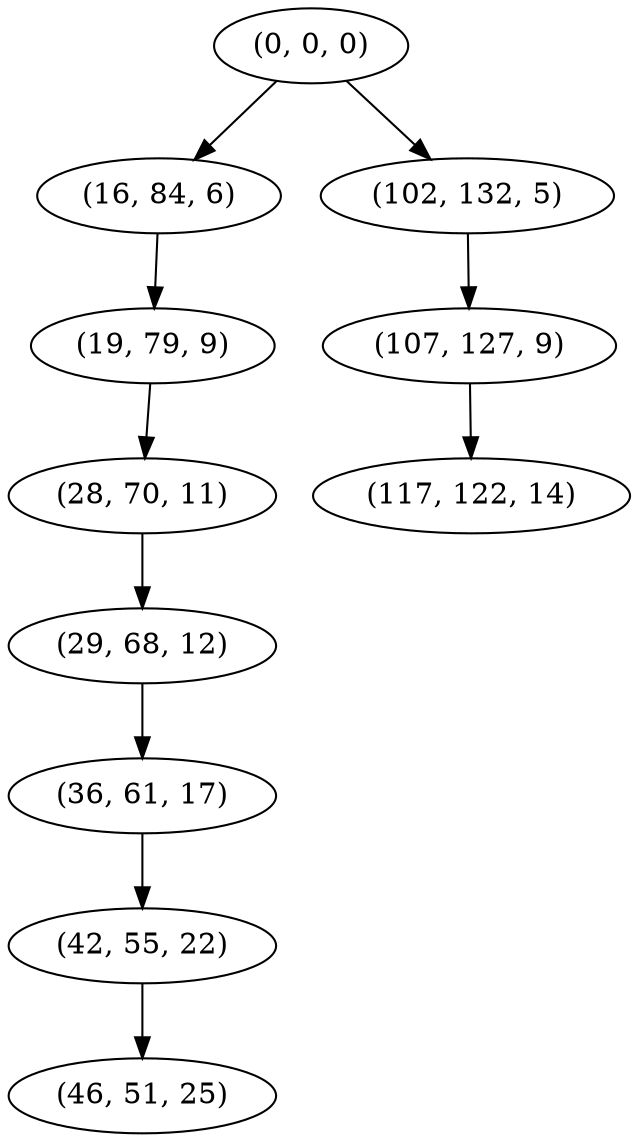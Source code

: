 digraph tree {
    "(0, 0, 0)";
    "(16, 84, 6)";
    "(19, 79, 9)";
    "(28, 70, 11)";
    "(29, 68, 12)";
    "(36, 61, 17)";
    "(42, 55, 22)";
    "(46, 51, 25)";
    "(102, 132, 5)";
    "(107, 127, 9)";
    "(117, 122, 14)";
    "(0, 0, 0)" -> "(16, 84, 6)";
    "(0, 0, 0)" -> "(102, 132, 5)";
    "(16, 84, 6)" -> "(19, 79, 9)";
    "(19, 79, 9)" -> "(28, 70, 11)";
    "(28, 70, 11)" -> "(29, 68, 12)";
    "(29, 68, 12)" -> "(36, 61, 17)";
    "(36, 61, 17)" -> "(42, 55, 22)";
    "(42, 55, 22)" -> "(46, 51, 25)";
    "(102, 132, 5)" -> "(107, 127, 9)";
    "(107, 127, 9)" -> "(117, 122, 14)";
}
